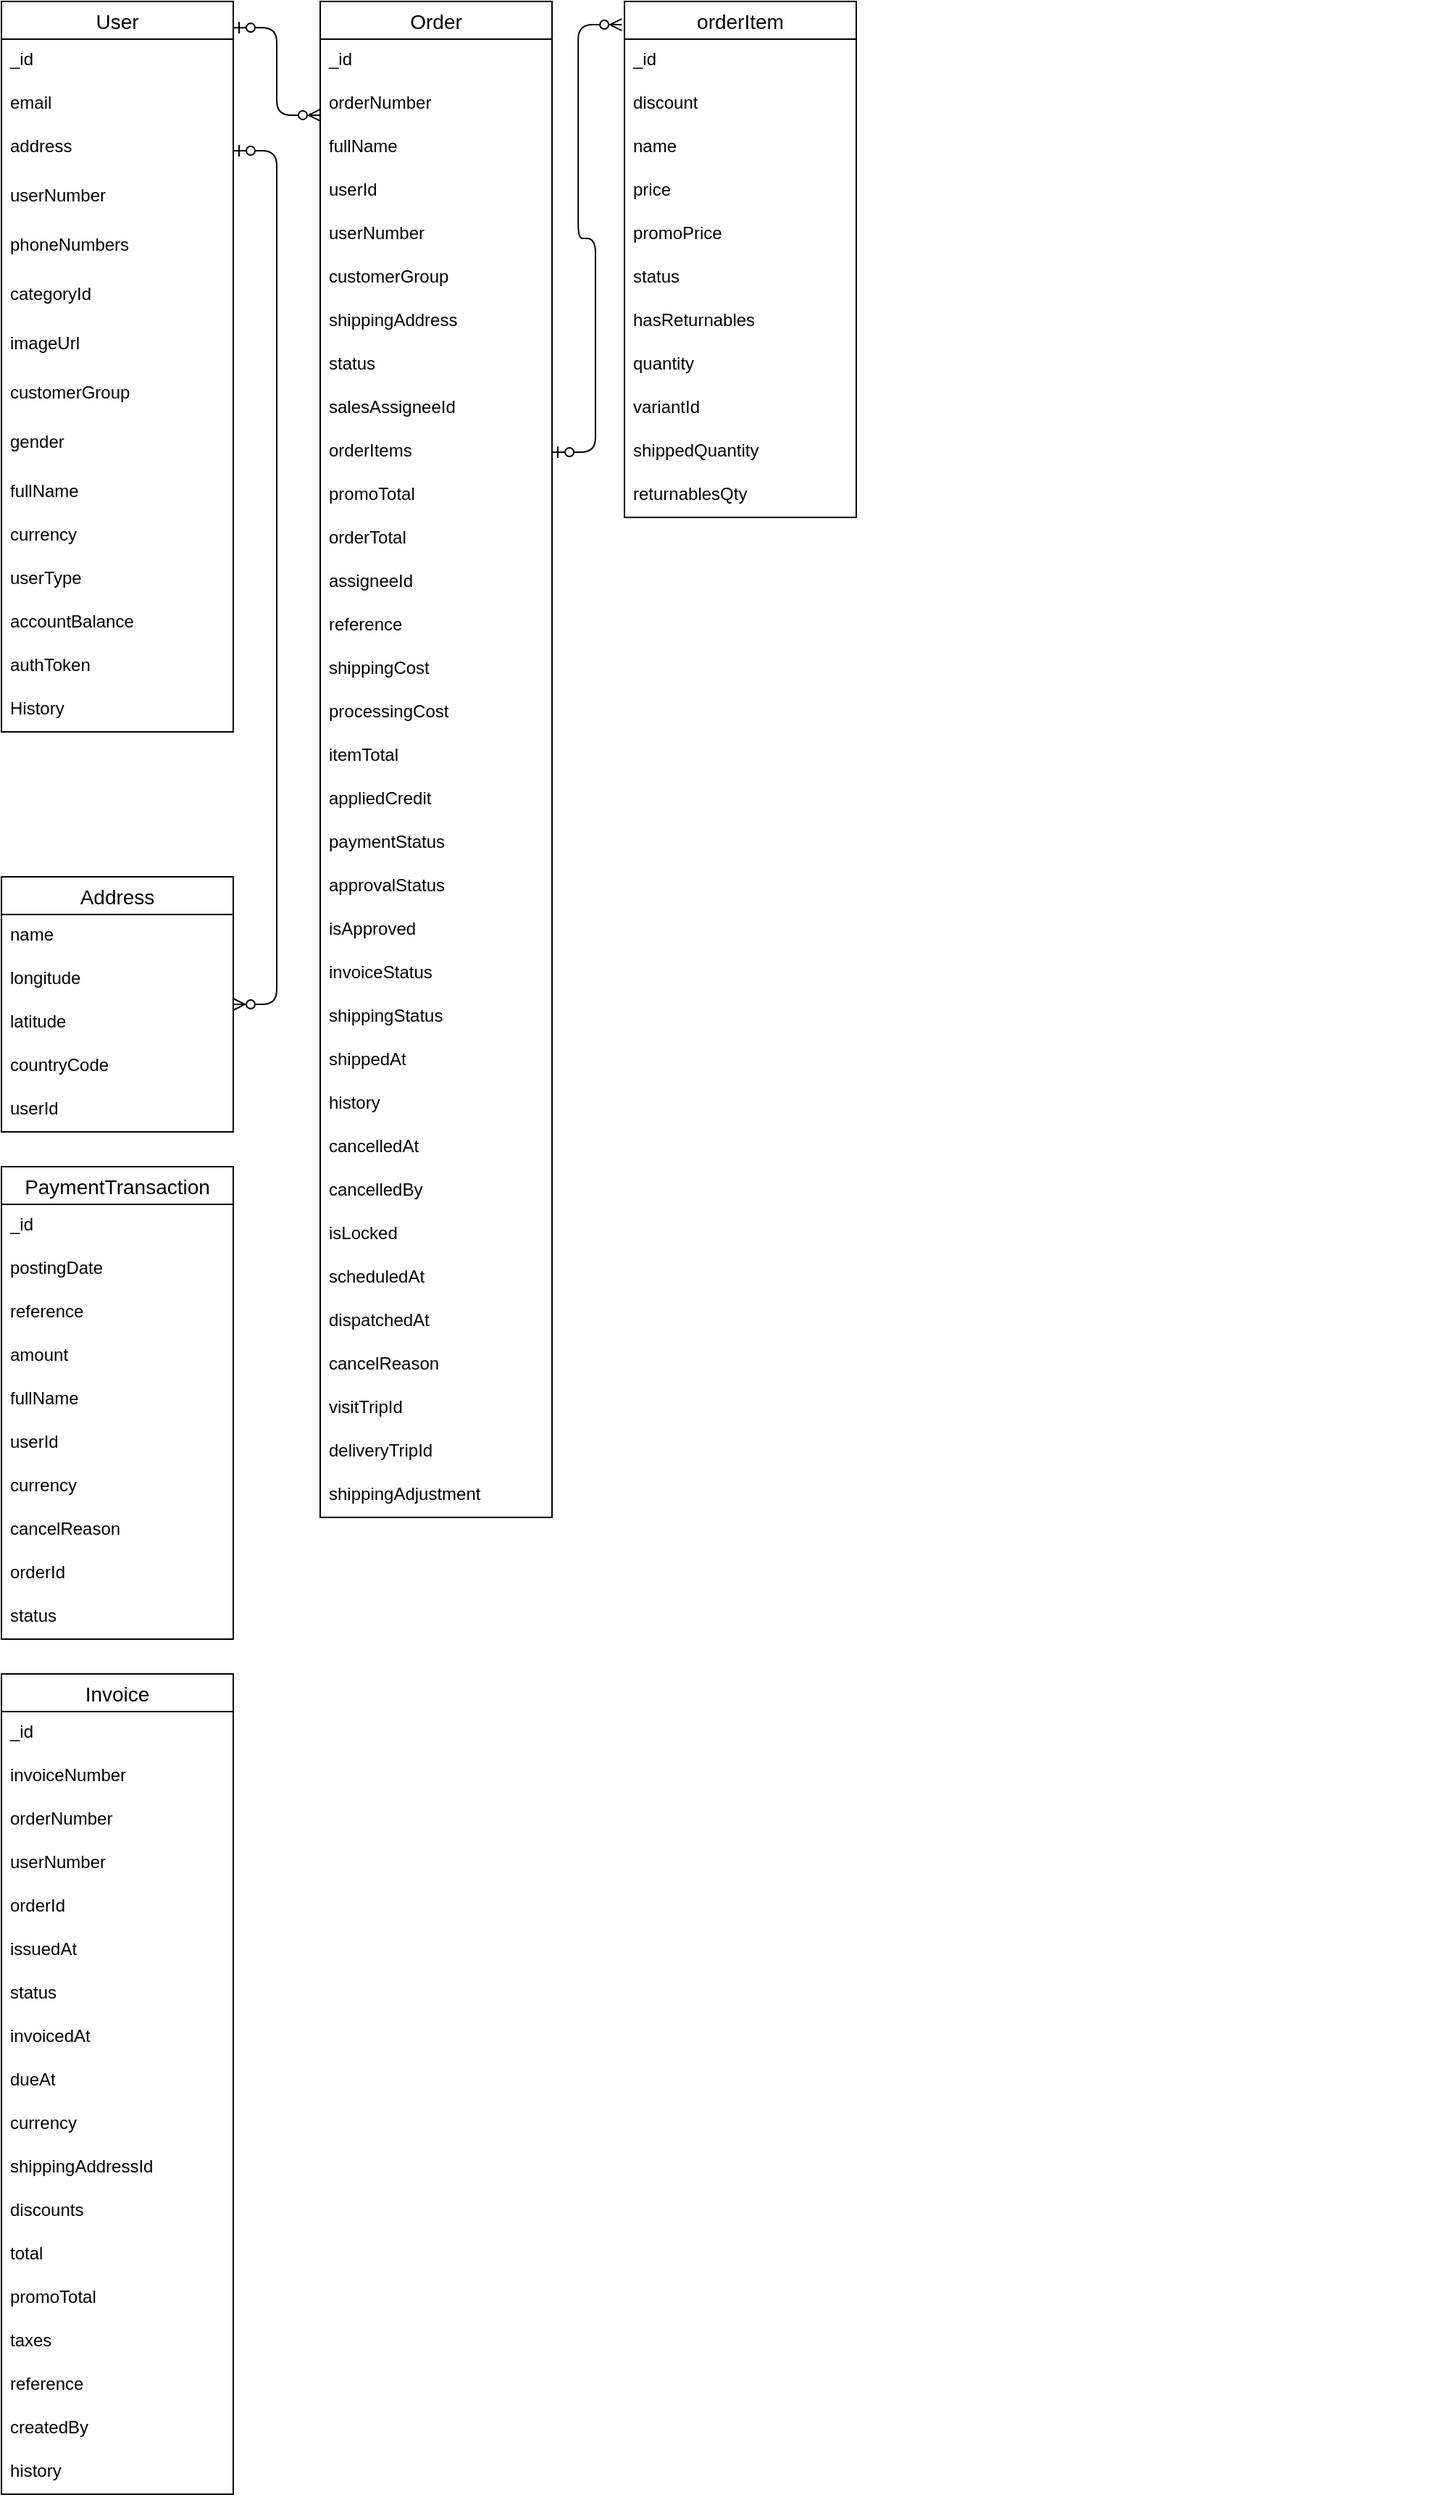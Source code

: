 <mxfile version="13.7.7" type="github">
  <diagram id="R2lEEEUBdFMjLlhIrx00" name="Page-1">
    <mxGraphModel dx="1426" dy="946" grid="1" gridSize="10" guides="1" tooltips="1" connect="1" arrows="1" fold="1" page="1" pageScale="1" pageWidth="850" pageHeight="1100" math="0" shadow="0" extFonts="Permanent Marker^https://fonts.googleapis.com/css?family=Permanent+Marker">
      <root>
        <mxCell id="0" />
        <mxCell id="1" parent="0" />
        <mxCell id="zoeTiOGP78ki9idw1pZU-129" value="&lt;span style=&quot;color: rgba(0 , 0 , 0 , 0) ; font-family: monospace ; font-size: 0px&quot;&gt;tttout&lt;/span&gt;" style="text;html=1;align=center;verticalAlign=middle;resizable=0;points=[];autosize=1;" vertex="1" parent="1">
          <mxGeometry x="400" y="520" width="20" height="20" as="geometry" />
        </mxCell>
        <mxCell id="zoeTiOGP78ki9idw1pZU-151" value="&lt;pre style=&quot;background-color: rgb(255 , 255 , 255) ; font-family: &amp;#34;fira code medium&amp;#34; , monospace ; font-size: 9.8pt&quot;&gt;&lt;pre style=&quot;color: rgb(8 , 8 , 8) ; font-family: &amp;#34;fira code medium&amp;#34; , monospace ; font-size: 9.8pt&quot;&gt;&lt;br&gt;&lt;/pre&gt;&lt;/pre&gt;" style="text;html=1;strokeColor=none;fillColor=none;align=center;verticalAlign=middle;whiteSpace=wrap;rounded=0;" vertex="1" parent="1">
          <mxGeometry x="390" y="560" width="40" height="20" as="geometry" />
        </mxCell>
        <mxCell id="zoeTiOGP78ki9idw1pZU-157" value="&lt;pre style=&quot;background-color: #ffffff ; color: #080808 ; font-family: &amp;#34;fira code medium&amp;#34; , monospace ; font-size: 9.8pt&quot;&gt;&lt;br&gt;&lt;/pre&gt;" style="text;html=1;strokeColor=none;fillColor=none;align=center;verticalAlign=middle;whiteSpace=wrap;rounded=0;" vertex="1" parent="1">
          <mxGeometry x="450" y="570" width="40" height="20" as="geometry" />
        </mxCell>
        <mxCell id="zoeTiOGP78ki9idw1pZU-295" value="" style="edgeStyle=entityRelationEdgeStyle;fontSize=12;html=1;endArrow=ERzeroToMany;startArrow=ERzeroToOne;strokeColor=#000000;exitX=1;exitY=0.5;exitDx=0;exitDy=0;" edge="1" parent="1" source="zoeTiOGP78ki9idw1pZU-280" target="zoeTiOGP78ki9idw1pZU-287">
          <mxGeometry width="100" height="100" relative="1" as="geometry">
            <mxPoint x="170" y="420" as="sourcePoint" />
            <mxPoint x="220" y="680" as="targetPoint" />
          </mxGeometry>
        </mxCell>
        <mxCell id="zoeTiOGP78ki9idw1pZU-276" value="User" style="swimlane;fontStyle=0;childLayout=stackLayout;horizontal=1;startSize=26;horizontalStack=0;resizeParent=1;resizeParentMax=0;resizeLast=0;collapsible=1;marginBottom=0;align=center;fontSize=14;" vertex="1" parent="1">
          <mxGeometry x="30" y="56" width="160" height="504" as="geometry" />
        </mxCell>
        <mxCell id="zoeTiOGP78ki9idw1pZU-277" value="_id" style="text;strokeColor=none;fillColor=none;spacingLeft=4;spacingRight=4;overflow=hidden;rotatable=0;points=[[0,0.5],[1,0.5]];portConstraint=eastwest;fontSize=12;" vertex="1" parent="zoeTiOGP78ki9idw1pZU-276">
          <mxGeometry y="26" width="160" height="30" as="geometry" />
        </mxCell>
        <mxCell id="zoeTiOGP78ki9idw1pZU-278" value="email" style="text;strokeColor=none;fillColor=none;spacingLeft=4;spacingRight=4;overflow=hidden;rotatable=0;points=[[0,0.5],[1,0.5]];portConstraint=eastwest;fontSize=12;" vertex="1" parent="zoeTiOGP78ki9idw1pZU-276">
          <mxGeometry y="56" width="160" height="30" as="geometry" />
        </mxCell>
        <mxCell id="zoeTiOGP78ki9idw1pZU-280" value="address" style="text;strokeColor=none;fillColor=none;spacingLeft=4;spacingRight=4;overflow=hidden;rotatable=0;points=[[0,0.5],[1,0.5]];portConstraint=eastwest;fontSize=12;" vertex="1" parent="zoeTiOGP78ki9idw1pZU-276">
          <mxGeometry y="86" width="160" height="34" as="geometry" />
        </mxCell>
        <mxCell id="zoeTiOGP78ki9idw1pZU-279" value="userNumber" style="text;strokeColor=none;fillColor=none;spacingLeft=4;spacingRight=4;overflow=hidden;rotatable=0;points=[[0,0.5],[1,0.5]];portConstraint=eastwest;fontSize=12;" vertex="1" parent="zoeTiOGP78ki9idw1pZU-276">
          <mxGeometry y="120" width="160" height="34" as="geometry" />
        </mxCell>
        <mxCell id="zoeTiOGP78ki9idw1pZU-281" value="phoneNumbers" style="text;strokeColor=none;fillColor=none;spacingLeft=4;spacingRight=4;overflow=hidden;rotatable=0;points=[[0,0.5],[1,0.5]];portConstraint=eastwest;fontSize=12;" vertex="1" parent="zoeTiOGP78ki9idw1pZU-276">
          <mxGeometry y="154" width="160" height="34" as="geometry" />
        </mxCell>
        <mxCell id="zoeTiOGP78ki9idw1pZU-282" value="categoryId" style="text;strokeColor=none;fillColor=none;spacingLeft=4;spacingRight=4;overflow=hidden;rotatable=0;points=[[0,0.5],[1,0.5]];portConstraint=eastwest;fontSize=12;" vertex="1" parent="zoeTiOGP78ki9idw1pZU-276">
          <mxGeometry y="188" width="160" height="34" as="geometry" />
        </mxCell>
        <mxCell id="zoeTiOGP78ki9idw1pZU-283" value="imageUrl" style="text;strokeColor=none;fillColor=none;spacingLeft=4;spacingRight=4;overflow=hidden;rotatable=0;points=[[0,0.5],[1,0.5]];portConstraint=eastwest;fontSize=12;" vertex="1" parent="zoeTiOGP78ki9idw1pZU-276">
          <mxGeometry y="222" width="160" height="34" as="geometry" />
        </mxCell>
        <mxCell id="zoeTiOGP78ki9idw1pZU-284" value="customerGroup" style="text;strokeColor=none;fillColor=none;spacingLeft=4;spacingRight=4;overflow=hidden;rotatable=0;points=[[0,0.5],[1,0.5]];portConstraint=eastwest;fontSize=12;" vertex="1" parent="zoeTiOGP78ki9idw1pZU-276">
          <mxGeometry y="256" width="160" height="34" as="geometry" />
        </mxCell>
        <mxCell id="zoeTiOGP78ki9idw1pZU-285" value="gender" style="text;strokeColor=none;fillColor=none;spacingLeft=4;spacingRight=4;overflow=hidden;rotatable=0;points=[[0,0.5],[1,0.5]];portConstraint=eastwest;fontSize=12;" vertex="1" parent="zoeTiOGP78ki9idw1pZU-276">
          <mxGeometry y="290" width="160" height="34" as="geometry" />
        </mxCell>
        <mxCell id="zoeTiOGP78ki9idw1pZU-286" value="fullName" style="text;strokeColor=none;fillColor=none;spacingLeft=4;spacingRight=4;overflow=hidden;rotatable=0;points=[[0,0.5],[1,0.5]];portConstraint=eastwest;fontSize=12;" vertex="1" parent="zoeTiOGP78ki9idw1pZU-276">
          <mxGeometry y="324" width="160" height="30" as="geometry" />
        </mxCell>
        <mxCell id="zoeTiOGP78ki9idw1pZU-292" value="currency" style="text;strokeColor=none;fillColor=none;spacingLeft=4;spacingRight=4;overflow=hidden;rotatable=0;points=[[0,0.5],[1,0.5]];portConstraint=eastwest;fontSize=12;" vertex="1" parent="zoeTiOGP78ki9idw1pZU-276">
          <mxGeometry y="354" width="160" height="30" as="geometry" />
        </mxCell>
        <mxCell id="zoeTiOGP78ki9idw1pZU-304" value="userType" style="text;strokeColor=none;fillColor=none;spacingLeft=4;spacingRight=4;overflow=hidden;rotatable=0;points=[[0,0.5],[1,0.5]];portConstraint=eastwest;fontSize=12;" vertex="1" parent="zoeTiOGP78ki9idw1pZU-276">
          <mxGeometry y="384" width="160" height="30" as="geometry" />
        </mxCell>
        <mxCell id="zoeTiOGP78ki9idw1pZU-417" value="accountBalance" style="text;strokeColor=none;fillColor=none;spacingLeft=4;spacingRight=4;overflow=hidden;rotatable=0;points=[[0,0.5],[1,0.5]];portConstraint=eastwest;fontSize=12;" vertex="1" parent="zoeTiOGP78ki9idw1pZU-276">
          <mxGeometry y="414" width="160" height="30" as="geometry" />
        </mxCell>
        <mxCell id="zoeTiOGP78ki9idw1pZU-437" value="authToken" style="text;strokeColor=none;fillColor=none;spacingLeft=4;spacingRight=4;overflow=hidden;rotatable=0;points=[[0,0.5],[1,0.5]];portConstraint=eastwest;fontSize=12;" vertex="1" parent="zoeTiOGP78ki9idw1pZU-276">
          <mxGeometry y="444" width="160" height="30" as="geometry" />
        </mxCell>
        <mxCell id="zoeTiOGP78ki9idw1pZU-436" value="History" style="text;strokeColor=none;fillColor=none;spacingLeft=4;spacingRight=4;overflow=hidden;rotatable=0;points=[[0,0.5],[1,0.5]];portConstraint=eastwest;fontSize=12;" vertex="1" parent="zoeTiOGP78ki9idw1pZU-276">
          <mxGeometry y="474" width="160" height="30" as="geometry" />
        </mxCell>
        <mxCell id="zoeTiOGP78ki9idw1pZU-310" value="" style="edgeStyle=entityRelationEdgeStyle;fontSize=12;html=1;endArrow=ERzeroToMany;startArrow=ERzeroToOne;strokeColor=#000000;exitX=1;exitY=0.036;exitDx=0;exitDy=0;exitPerimeter=0;entryX=0;entryY=0.075;entryDx=0;entryDy=0;entryPerimeter=0;" edge="1" parent="1" source="zoeTiOGP78ki9idw1pZU-276" target="zoeTiOGP78ki9idw1pZU-296">
          <mxGeometry width="100" height="100" relative="1" as="geometry">
            <mxPoint x="200" y="70" as="sourcePoint" />
            <mxPoint x="620" y="446.972" as="targetPoint" />
          </mxGeometry>
        </mxCell>
        <mxCell id="zoeTiOGP78ki9idw1pZU-296" value="Order" style="swimlane;fontStyle=0;childLayout=stackLayout;horizontal=1;startSize=26;horizontalStack=0;resizeParent=1;resizeParentMax=0;resizeLast=0;collapsible=1;marginBottom=0;align=center;fontSize=14;" vertex="1" parent="1">
          <mxGeometry x="250" y="56" width="160" height="1046" as="geometry" />
        </mxCell>
        <mxCell id="zoeTiOGP78ki9idw1pZU-297" value="_id" style="text;strokeColor=none;fillColor=none;spacingLeft=4;spacingRight=4;overflow=hidden;rotatable=0;points=[[0,0.5],[1,0.5]];portConstraint=eastwest;fontSize=12;" vertex="1" parent="zoeTiOGP78ki9idw1pZU-296">
          <mxGeometry y="26" width="160" height="30" as="geometry" />
        </mxCell>
        <mxCell id="zoeTiOGP78ki9idw1pZU-298" value="orderNumber" style="text;strokeColor=none;fillColor=none;spacingLeft=4;spacingRight=4;overflow=hidden;rotatable=0;points=[[0,0.5],[1,0.5]];portConstraint=eastwest;fontSize=12;" vertex="1" parent="zoeTiOGP78ki9idw1pZU-296">
          <mxGeometry y="56" width="160" height="30" as="geometry" />
        </mxCell>
        <mxCell id="zoeTiOGP78ki9idw1pZU-327" value="fullName" style="text;strokeColor=none;fillColor=none;spacingLeft=4;spacingRight=4;overflow=hidden;rotatable=0;points=[[0,0.5],[1,0.5]];portConstraint=eastwest;fontSize=12;" vertex="1" parent="zoeTiOGP78ki9idw1pZU-296">
          <mxGeometry y="86" width="160" height="30" as="geometry" />
        </mxCell>
        <mxCell id="zoeTiOGP78ki9idw1pZU-299" value="userId" style="text;strokeColor=none;fillColor=none;spacingLeft=4;spacingRight=4;overflow=hidden;rotatable=0;points=[[0,0.5],[1,0.5]];portConstraint=eastwest;fontSize=12;" vertex="1" parent="zoeTiOGP78ki9idw1pZU-296">
          <mxGeometry y="116" width="160" height="30" as="geometry" />
        </mxCell>
        <mxCell id="zoeTiOGP78ki9idw1pZU-300" value="userNumber" style="text;strokeColor=none;fillColor=none;spacingLeft=4;spacingRight=4;overflow=hidden;rotatable=0;points=[[0,0.5],[1,0.5]];portConstraint=eastwest;fontSize=12;" vertex="1" parent="zoeTiOGP78ki9idw1pZU-296">
          <mxGeometry y="146" width="160" height="30" as="geometry" />
        </mxCell>
        <mxCell id="zoeTiOGP78ki9idw1pZU-301" value="customerGroup" style="text;strokeColor=none;fillColor=none;spacingLeft=4;spacingRight=4;overflow=hidden;rotatable=0;points=[[0,0.5],[1,0.5]];portConstraint=eastwest;fontSize=12;" vertex="1" parent="zoeTiOGP78ki9idw1pZU-296">
          <mxGeometry y="176" width="160" height="30" as="geometry" />
        </mxCell>
        <mxCell id="zoeTiOGP78ki9idw1pZU-302" value="shippingAddress" style="text;strokeColor=none;fillColor=none;spacingLeft=4;spacingRight=4;overflow=hidden;rotatable=0;points=[[0,0.5],[1,0.5]];portConstraint=eastwest;fontSize=12;" vertex="1" parent="zoeTiOGP78ki9idw1pZU-296">
          <mxGeometry y="206" width="160" height="30" as="geometry" />
        </mxCell>
        <mxCell id="zoeTiOGP78ki9idw1pZU-305" value="status" style="text;strokeColor=none;fillColor=none;spacingLeft=4;spacingRight=4;overflow=hidden;rotatable=0;points=[[0,0.5],[1,0.5]];portConstraint=eastwest;fontSize=12;" vertex="1" parent="zoeTiOGP78ki9idw1pZU-296">
          <mxGeometry y="236" width="160" height="30" as="geometry" />
        </mxCell>
        <mxCell id="zoeTiOGP78ki9idw1pZU-303" value="salesAssigneeId" style="text;strokeColor=none;fillColor=none;spacingLeft=4;spacingRight=4;overflow=hidden;rotatable=0;points=[[0,0.5],[1,0.5]];portConstraint=eastwest;fontSize=12;" vertex="1" parent="zoeTiOGP78ki9idw1pZU-296">
          <mxGeometry y="266" width="160" height="30" as="geometry" />
        </mxCell>
        <mxCell id="zoeTiOGP78ki9idw1pZU-311" value="orderItems" style="text;strokeColor=none;fillColor=none;spacingLeft=4;spacingRight=4;overflow=hidden;rotatable=0;points=[[0,0.5],[1,0.5]];portConstraint=eastwest;fontSize=12;" vertex="1" parent="zoeTiOGP78ki9idw1pZU-296">
          <mxGeometry y="296" width="160" height="30" as="geometry" />
        </mxCell>
        <mxCell id="zoeTiOGP78ki9idw1pZU-317" value="promoTotal" style="text;strokeColor=none;fillColor=none;spacingLeft=4;spacingRight=4;overflow=hidden;rotatable=0;points=[[0,0.5],[1,0.5]];portConstraint=eastwest;fontSize=12;" vertex="1" parent="zoeTiOGP78ki9idw1pZU-296">
          <mxGeometry y="326" width="160" height="30" as="geometry" />
        </mxCell>
        <mxCell id="zoeTiOGP78ki9idw1pZU-318" value="orderTotal" style="text;strokeColor=none;fillColor=none;spacingLeft=4;spacingRight=4;overflow=hidden;rotatable=0;points=[[0,0.5],[1,0.5]];portConstraint=eastwest;fontSize=12;" vertex="1" parent="zoeTiOGP78ki9idw1pZU-296">
          <mxGeometry y="356" width="160" height="30" as="geometry" />
        </mxCell>
        <mxCell id="zoeTiOGP78ki9idw1pZU-329" value="assigneeId" style="text;strokeColor=none;fillColor=none;spacingLeft=4;spacingRight=4;overflow=hidden;rotatable=0;points=[[0,0.5],[1,0.5]];portConstraint=eastwest;fontSize=12;" vertex="1" parent="zoeTiOGP78ki9idw1pZU-296">
          <mxGeometry y="386" width="160" height="30" as="geometry" />
        </mxCell>
        <mxCell id="zoeTiOGP78ki9idw1pZU-330" value="reference&#xa;" style="text;strokeColor=none;fillColor=none;spacingLeft=4;spacingRight=4;overflow=hidden;rotatable=0;points=[[0,0.5],[1,0.5]];portConstraint=eastwest;fontSize=12;" vertex="1" parent="zoeTiOGP78ki9idw1pZU-296">
          <mxGeometry y="416" width="160" height="30" as="geometry" />
        </mxCell>
        <mxCell id="zoeTiOGP78ki9idw1pZU-331" value="shippingCost" style="text;strokeColor=none;fillColor=none;spacingLeft=4;spacingRight=4;overflow=hidden;rotatable=0;points=[[0,0.5],[1,0.5]];portConstraint=eastwest;fontSize=12;" vertex="1" parent="zoeTiOGP78ki9idw1pZU-296">
          <mxGeometry y="446" width="160" height="30" as="geometry" />
        </mxCell>
        <mxCell id="zoeTiOGP78ki9idw1pZU-332" value="processingCost" style="text;strokeColor=none;fillColor=none;spacingLeft=4;spacingRight=4;overflow=hidden;rotatable=0;points=[[0,0.5],[1,0.5]];portConstraint=eastwest;fontSize=12;" vertex="1" parent="zoeTiOGP78ki9idw1pZU-296">
          <mxGeometry y="476" width="160" height="30" as="geometry" />
        </mxCell>
        <mxCell id="zoeTiOGP78ki9idw1pZU-334" value="itemTotal" style="text;strokeColor=none;fillColor=none;spacingLeft=4;spacingRight=4;overflow=hidden;rotatable=0;points=[[0,0.5],[1,0.5]];portConstraint=eastwest;fontSize=12;" vertex="1" parent="zoeTiOGP78ki9idw1pZU-296">
          <mxGeometry y="506" width="160" height="30" as="geometry" />
        </mxCell>
        <mxCell id="zoeTiOGP78ki9idw1pZU-335" value="appliedCredit" style="text;strokeColor=none;fillColor=none;spacingLeft=4;spacingRight=4;overflow=hidden;rotatable=0;points=[[0,0.5],[1,0.5]];portConstraint=eastwest;fontSize=12;" vertex="1" parent="zoeTiOGP78ki9idw1pZU-296">
          <mxGeometry y="536" width="160" height="30" as="geometry" />
        </mxCell>
        <mxCell id="zoeTiOGP78ki9idw1pZU-336" value="paymentStatus" style="text;strokeColor=none;fillColor=none;spacingLeft=4;spacingRight=4;overflow=hidden;rotatable=0;points=[[0,0.5],[1,0.5]];portConstraint=eastwest;fontSize=12;" vertex="1" parent="zoeTiOGP78ki9idw1pZU-296">
          <mxGeometry y="566" width="160" height="30" as="geometry" />
        </mxCell>
        <mxCell id="zoeTiOGP78ki9idw1pZU-337" value="approvalStatus" style="text;strokeColor=none;fillColor=none;spacingLeft=4;spacingRight=4;overflow=hidden;rotatable=0;points=[[0,0.5],[1,0.5]];portConstraint=eastwest;fontSize=12;" vertex="1" parent="zoeTiOGP78ki9idw1pZU-296">
          <mxGeometry y="596" width="160" height="30" as="geometry" />
        </mxCell>
        <mxCell id="zoeTiOGP78ki9idw1pZU-338" value="isApproved" style="text;strokeColor=none;fillColor=none;spacingLeft=4;spacingRight=4;overflow=hidden;rotatable=0;points=[[0,0.5],[1,0.5]];portConstraint=eastwest;fontSize=12;" vertex="1" parent="zoeTiOGP78ki9idw1pZU-296">
          <mxGeometry y="626" width="160" height="30" as="geometry" />
        </mxCell>
        <mxCell id="zoeTiOGP78ki9idw1pZU-339" value="invoiceStatus" style="text;strokeColor=none;fillColor=none;spacingLeft=4;spacingRight=4;overflow=hidden;rotatable=0;points=[[0,0.5],[1,0.5]];portConstraint=eastwest;fontSize=12;" vertex="1" parent="zoeTiOGP78ki9idw1pZU-296">
          <mxGeometry y="656" width="160" height="30" as="geometry" />
        </mxCell>
        <mxCell id="zoeTiOGP78ki9idw1pZU-340" value="shippingStatus" style="text;strokeColor=none;fillColor=none;spacingLeft=4;spacingRight=4;overflow=hidden;rotatable=0;points=[[0,0.5],[1,0.5]];portConstraint=eastwest;fontSize=12;" vertex="1" parent="zoeTiOGP78ki9idw1pZU-296">
          <mxGeometry y="686" width="160" height="30" as="geometry" />
        </mxCell>
        <mxCell id="zoeTiOGP78ki9idw1pZU-341" value="shippedAt" style="text;strokeColor=none;fillColor=none;spacingLeft=4;spacingRight=4;overflow=hidden;rotatable=0;points=[[0,0.5],[1,0.5]];portConstraint=eastwest;fontSize=12;" vertex="1" parent="zoeTiOGP78ki9idw1pZU-296">
          <mxGeometry y="716" width="160" height="30" as="geometry" />
        </mxCell>
        <mxCell id="zoeTiOGP78ki9idw1pZU-342" value="history" style="text;strokeColor=none;fillColor=none;spacingLeft=4;spacingRight=4;overflow=hidden;rotatable=0;points=[[0,0.5],[1,0.5]];portConstraint=eastwest;fontSize=12;" vertex="1" parent="zoeTiOGP78ki9idw1pZU-296">
          <mxGeometry y="746" width="160" height="30" as="geometry" />
        </mxCell>
        <mxCell id="zoeTiOGP78ki9idw1pZU-343" value="cancelledAt" style="text;strokeColor=none;fillColor=none;spacingLeft=4;spacingRight=4;overflow=hidden;rotatable=0;points=[[0,0.5],[1,0.5]];portConstraint=eastwest;fontSize=12;" vertex="1" parent="zoeTiOGP78ki9idw1pZU-296">
          <mxGeometry y="776" width="160" height="30" as="geometry" />
        </mxCell>
        <mxCell id="zoeTiOGP78ki9idw1pZU-344" value="cancelledBy" style="text;strokeColor=none;fillColor=none;spacingLeft=4;spacingRight=4;overflow=hidden;rotatable=0;points=[[0,0.5],[1,0.5]];portConstraint=eastwest;fontSize=12;" vertex="1" parent="zoeTiOGP78ki9idw1pZU-296">
          <mxGeometry y="806" width="160" height="30" as="geometry" />
        </mxCell>
        <mxCell id="zoeTiOGP78ki9idw1pZU-345" value="isLocked" style="text;strokeColor=none;fillColor=none;spacingLeft=4;spacingRight=4;overflow=hidden;rotatable=0;points=[[0,0.5],[1,0.5]];portConstraint=eastwest;fontSize=12;" vertex="1" parent="zoeTiOGP78ki9idw1pZU-296">
          <mxGeometry y="836" width="160" height="30" as="geometry" />
        </mxCell>
        <mxCell id="zoeTiOGP78ki9idw1pZU-346" value="scheduledAt" style="text;strokeColor=none;fillColor=none;spacingLeft=4;spacingRight=4;overflow=hidden;rotatable=0;points=[[0,0.5],[1,0.5]];portConstraint=eastwest;fontSize=12;" vertex="1" parent="zoeTiOGP78ki9idw1pZU-296">
          <mxGeometry y="866" width="160" height="30" as="geometry" />
        </mxCell>
        <mxCell id="zoeTiOGP78ki9idw1pZU-347" value="dispatchedAt" style="text;strokeColor=none;fillColor=none;spacingLeft=4;spacingRight=4;overflow=hidden;rotatable=0;points=[[0,0.5],[1,0.5]];portConstraint=eastwest;fontSize=12;" vertex="1" parent="zoeTiOGP78ki9idw1pZU-296">
          <mxGeometry y="896" width="160" height="30" as="geometry" />
        </mxCell>
        <mxCell id="zoeTiOGP78ki9idw1pZU-348" value="cancelReason" style="text;strokeColor=none;fillColor=none;spacingLeft=4;spacingRight=4;overflow=hidden;rotatable=0;points=[[0,0.5],[1,0.5]];portConstraint=eastwest;fontSize=12;" vertex="1" parent="zoeTiOGP78ki9idw1pZU-296">
          <mxGeometry y="926" width="160" height="30" as="geometry" />
        </mxCell>
        <mxCell id="zoeTiOGP78ki9idw1pZU-349" value="visitTripId" style="text;strokeColor=none;fillColor=none;spacingLeft=4;spacingRight=4;overflow=hidden;rotatable=0;points=[[0,0.5],[1,0.5]];portConstraint=eastwest;fontSize=12;" vertex="1" parent="zoeTiOGP78ki9idw1pZU-296">
          <mxGeometry y="956" width="160" height="30" as="geometry" />
        </mxCell>
        <mxCell id="zoeTiOGP78ki9idw1pZU-350" value="deliveryTripId" style="text;strokeColor=none;fillColor=none;spacingLeft=4;spacingRight=4;overflow=hidden;rotatable=0;points=[[0,0.5],[1,0.5]];portConstraint=eastwest;fontSize=12;" vertex="1" parent="zoeTiOGP78ki9idw1pZU-296">
          <mxGeometry y="986" width="160" height="30" as="geometry" />
        </mxCell>
        <mxCell id="zoeTiOGP78ki9idw1pZU-351" value="shippingAdjustment" style="text;strokeColor=none;fillColor=none;spacingLeft=4;spacingRight=4;overflow=hidden;rotatable=0;points=[[0,0.5],[1,0.5]];portConstraint=eastwest;fontSize=12;" vertex="1" parent="zoeTiOGP78ki9idw1pZU-296">
          <mxGeometry y="1016" width="160" height="30" as="geometry" />
        </mxCell>
        <mxCell id="zoeTiOGP78ki9idw1pZU-142" value="" style="shape=partialRectangle;overflow=hidden;connectable=0;fillColor=none;top=0;left=0;bottom=0;right=0;align=center;spacingLeft=6;fontStyle=5;" vertex="1" parent="1">
          <mxGeometry x="800" y="210" width="220" height="20" as="geometry" />
        </mxCell>
        <mxCell id="zoeTiOGP78ki9idw1pZU-352" value="" style="edgeStyle=entityRelationEdgeStyle;fontSize=12;html=1;endArrow=ERzeroToMany;startArrow=ERzeroToOne;strokeColor=#000000;entryX=-0.012;entryY=0.045;entryDx=0;entryDy=0;entryPerimeter=0;exitX=1;exitY=0.5;exitDx=0;exitDy=0;" edge="1" parent="1" source="zoeTiOGP78ki9idw1pZU-311" target="zoeTiOGP78ki9idw1pZU-312">
          <mxGeometry width="100" height="100" relative="1" as="geometry">
            <mxPoint x="425" y="100" as="sourcePoint" />
            <mxPoint x="455" y="165.8" as="targetPoint" />
          </mxGeometry>
        </mxCell>
        <mxCell id="zoeTiOGP78ki9idw1pZU-312" value="orderItem" style="swimlane;fontStyle=0;childLayout=stackLayout;horizontal=1;startSize=26;horizontalStack=0;resizeParent=1;resizeParentMax=0;resizeLast=0;collapsible=1;marginBottom=0;align=center;fontSize=14;" vertex="1" parent="1">
          <mxGeometry x="460" y="56" width="160" height="356" as="geometry" />
        </mxCell>
        <mxCell id="zoeTiOGP78ki9idw1pZU-313" value="_id" style="text;strokeColor=none;fillColor=none;spacingLeft=4;spacingRight=4;overflow=hidden;rotatable=0;points=[[0,0.5],[1,0.5]];portConstraint=eastwest;fontSize=12;" vertex="1" parent="zoeTiOGP78ki9idw1pZU-312">
          <mxGeometry y="26" width="160" height="30" as="geometry" />
        </mxCell>
        <mxCell id="zoeTiOGP78ki9idw1pZU-314" value="discount" style="text;strokeColor=none;fillColor=none;spacingLeft=4;spacingRight=4;overflow=hidden;rotatable=0;points=[[0,0.5],[1,0.5]];portConstraint=eastwest;fontSize=12;" vertex="1" parent="zoeTiOGP78ki9idw1pZU-312">
          <mxGeometry y="56" width="160" height="30" as="geometry" />
        </mxCell>
        <mxCell id="zoeTiOGP78ki9idw1pZU-315" value="name" style="text;strokeColor=none;fillColor=none;spacingLeft=4;spacingRight=4;overflow=hidden;rotatable=0;points=[[0,0.5],[1,0.5]];portConstraint=eastwest;fontSize=12;" vertex="1" parent="zoeTiOGP78ki9idw1pZU-312">
          <mxGeometry y="86" width="160" height="30" as="geometry" />
        </mxCell>
        <mxCell id="zoeTiOGP78ki9idw1pZU-316" value="price" style="text;strokeColor=none;fillColor=none;spacingLeft=4;spacingRight=4;overflow=hidden;rotatable=0;points=[[0,0.5],[1,0.5]];portConstraint=eastwest;fontSize=12;" vertex="1" parent="zoeTiOGP78ki9idw1pZU-312">
          <mxGeometry y="116" width="160" height="30" as="geometry" />
        </mxCell>
        <mxCell id="zoeTiOGP78ki9idw1pZU-319" value="promoPrice" style="text;strokeColor=none;fillColor=none;spacingLeft=4;spacingRight=4;overflow=hidden;rotatable=0;points=[[0,0.5],[1,0.5]];portConstraint=eastwest;fontSize=12;" vertex="1" parent="zoeTiOGP78ki9idw1pZU-312">
          <mxGeometry y="146" width="160" height="30" as="geometry" />
        </mxCell>
        <mxCell id="zoeTiOGP78ki9idw1pZU-320" value="status" style="text;strokeColor=none;fillColor=none;spacingLeft=4;spacingRight=4;overflow=hidden;rotatable=0;points=[[0,0.5],[1,0.5]];portConstraint=eastwest;fontSize=12;" vertex="1" parent="zoeTiOGP78ki9idw1pZU-312">
          <mxGeometry y="176" width="160" height="30" as="geometry" />
        </mxCell>
        <mxCell id="zoeTiOGP78ki9idw1pZU-321" value="hasReturnables" style="text;strokeColor=none;fillColor=none;spacingLeft=4;spacingRight=4;overflow=hidden;rotatable=0;points=[[0,0.5],[1,0.5]];portConstraint=eastwest;fontSize=12;" vertex="1" parent="zoeTiOGP78ki9idw1pZU-312">
          <mxGeometry y="206" width="160" height="30" as="geometry" />
        </mxCell>
        <mxCell id="zoeTiOGP78ki9idw1pZU-322" value="quantity" style="text;strokeColor=none;fillColor=none;spacingLeft=4;spacingRight=4;overflow=hidden;rotatable=0;points=[[0,0.5],[1,0.5]];portConstraint=eastwest;fontSize=12;" vertex="1" parent="zoeTiOGP78ki9idw1pZU-312">
          <mxGeometry y="236" width="160" height="30" as="geometry" />
        </mxCell>
        <mxCell id="zoeTiOGP78ki9idw1pZU-323" value="variantId" style="text;strokeColor=none;fillColor=none;spacingLeft=4;spacingRight=4;overflow=hidden;rotatable=0;points=[[0,0.5],[1,0.5]];portConstraint=eastwest;fontSize=12;" vertex="1" parent="zoeTiOGP78ki9idw1pZU-312">
          <mxGeometry y="266" width="160" height="30" as="geometry" />
        </mxCell>
        <mxCell id="zoeTiOGP78ki9idw1pZU-324" value="shippedQuantity" style="text;strokeColor=none;fillColor=none;spacingLeft=4;spacingRight=4;overflow=hidden;rotatable=0;points=[[0,0.5],[1,0.5]];portConstraint=eastwest;fontSize=12;" vertex="1" parent="zoeTiOGP78ki9idw1pZU-312">
          <mxGeometry y="296" width="160" height="30" as="geometry" />
        </mxCell>
        <mxCell id="zoeTiOGP78ki9idw1pZU-325" value="returnablesQty" style="text;strokeColor=none;fillColor=none;spacingLeft=4;spacingRight=4;overflow=hidden;rotatable=0;points=[[0,0.5],[1,0.5]];portConstraint=eastwest;fontSize=12;" vertex="1" parent="zoeTiOGP78ki9idw1pZU-312">
          <mxGeometry y="326" width="160" height="30" as="geometry" />
        </mxCell>
        <mxCell id="zoeTiOGP78ki9idw1pZU-364" value="Invoice" style="swimlane;fontStyle=0;childLayout=stackLayout;horizontal=1;startSize=26;horizontalStack=0;resizeParent=1;resizeParentMax=0;resizeLast=0;collapsible=1;marginBottom=0;align=center;fontSize=14;" vertex="1" parent="1">
          <mxGeometry x="30" y="1210" width="160" height="566" as="geometry" />
        </mxCell>
        <mxCell id="zoeTiOGP78ki9idw1pZU-365" value="_id" style="text;strokeColor=none;fillColor=none;spacingLeft=4;spacingRight=4;overflow=hidden;rotatable=0;points=[[0,0.5],[1,0.5]];portConstraint=eastwest;fontSize=12;" vertex="1" parent="zoeTiOGP78ki9idw1pZU-364">
          <mxGeometry y="26" width="160" height="30" as="geometry" />
        </mxCell>
        <mxCell id="zoeTiOGP78ki9idw1pZU-366" value="invoiceNumber" style="text;strokeColor=none;fillColor=none;spacingLeft=4;spacingRight=4;overflow=hidden;rotatable=0;points=[[0,0.5],[1,0.5]];portConstraint=eastwest;fontSize=12;" vertex="1" parent="zoeTiOGP78ki9idw1pZU-364">
          <mxGeometry y="56" width="160" height="30" as="geometry" />
        </mxCell>
        <mxCell id="zoeTiOGP78ki9idw1pZU-367" value="orderNumber" style="text;strokeColor=none;fillColor=none;spacingLeft=4;spacingRight=4;overflow=hidden;rotatable=0;points=[[0,0.5],[1,0.5]];portConstraint=eastwest;fontSize=12;" vertex="1" parent="zoeTiOGP78ki9idw1pZU-364">
          <mxGeometry y="86" width="160" height="30" as="geometry" />
        </mxCell>
        <mxCell id="zoeTiOGP78ki9idw1pZU-368" value="userNumber" style="text;strokeColor=none;fillColor=none;spacingLeft=4;spacingRight=4;overflow=hidden;rotatable=0;points=[[0,0.5],[1,0.5]];portConstraint=eastwest;fontSize=12;" vertex="1" parent="zoeTiOGP78ki9idw1pZU-364">
          <mxGeometry y="116" width="160" height="30" as="geometry" />
        </mxCell>
        <mxCell id="zoeTiOGP78ki9idw1pZU-369" value="orderId" style="text;strokeColor=none;fillColor=none;spacingLeft=4;spacingRight=4;overflow=hidden;rotatable=0;points=[[0,0.5],[1,0.5]];portConstraint=eastwest;fontSize=12;" vertex="1" parent="zoeTiOGP78ki9idw1pZU-364">
          <mxGeometry y="146" width="160" height="30" as="geometry" />
        </mxCell>
        <mxCell id="zoeTiOGP78ki9idw1pZU-370" value="issuedAt" style="text;strokeColor=none;fillColor=none;spacingLeft=4;spacingRight=4;overflow=hidden;rotatable=0;points=[[0,0.5],[1,0.5]];portConstraint=eastwest;fontSize=12;" vertex="1" parent="zoeTiOGP78ki9idw1pZU-364">
          <mxGeometry y="176" width="160" height="30" as="geometry" />
        </mxCell>
        <mxCell id="zoeTiOGP78ki9idw1pZU-371" value="status" style="text;strokeColor=none;fillColor=none;spacingLeft=4;spacingRight=4;overflow=hidden;rotatable=0;points=[[0,0.5],[1,0.5]];portConstraint=eastwest;fontSize=12;" vertex="1" parent="zoeTiOGP78ki9idw1pZU-364">
          <mxGeometry y="206" width="160" height="30" as="geometry" />
        </mxCell>
        <mxCell id="zoeTiOGP78ki9idw1pZU-372" value="invoicedAt" style="text;strokeColor=none;fillColor=none;spacingLeft=4;spacingRight=4;overflow=hidden;rotatable=0;points=[[0,0.5],[1,0.5]];portConstraint=eastwest;fontSize=12;" vertex="1" parent="zoeTiOGP78ki9idw1pZU-364">
          <mxGeometry y="236" width="160" height="30" as="geometry" />
        </mxCell>
        <mxCell id="zoeTiOGP78ki9idw1pZU-373" value="dueAt" style="text;strokeColor=none;fillColor=none;spacingLeft=4;spacingRight=4;overflow=hidden;rotatable=0;points=[[0,0.5],[1,0.5]];portConstraint=eastwest;fontSize=12;" vertex="1" parent="zoeTiOGP78ki9idw1pZU-364">
          <mxGeometry y="266" width="160" height="30" as="geometry" />
        </mxCell>
        <mxCell id="zoeTiOGP78ki9idw1pZU-374" value="currency" style="text;strokeColor=none;fillColor=none;spacingLeft=4;spacingRight=4;overflow=hidden;rotatable=0;points=[[0,0.5],[1,0.5]];portConstraint=eastwest;fontSize=12;" vertex="1" parent="zoeTiOGP78ki9idw1pZU-364">
          <mxGeometry y="296" width="160" height="30" as="geometry" />
        </mxCell>
        <mxCell id="zoeTiOGP78ki9idw1pZU-375" value="shippingAddressId" style="text;strokeColor=none;fillColor=none;spacingLeft=4;spacingRight=4;overflow=hidden;rotatable=0;points=[[0,0.5],[1,0.5]];portConstraint=eastwest;fontSize=12;" vertex="1" parent="zoeTiOGP78ki9idw1pZU-364">
          <mxGeometry y="326" width="160" height="30" as="geometry" />
        </mxCell>
        <mxCell id="zoeTiOGP78ki9idw1pZU-376" value="discounts" style="text;strokeColor=none;fillColor=none;spacingLeft=4;spacingRight=4;overflow=hidden;rotatable=0;points=[[0,0.5],[1,0.5]];portConstraint=eastwest;fontSize=12;" vertex="1" parent="zoeTiOGP78ki9idw1pZU-364">
          <mxGeometry y="356" width="160" height="30" as="geometry" />
        </mxCell>
        <mxCell id="zoeTiOGP78ki9idw1pZU-377" value="total" style="text;strokeColor=none;fillColor=none;spacingLeft=4;spacingRight=4;overflow=hidden;rotatable=0;points=[[0,0.5],[1,0.5]];portConstraint=eastwest;fontSize=12;" vertex="1" parent="zoeTiOGP78ki9idw1pZU-364">
          <mxGeometry y="386" width="160" height="30" as="geometry" />
        </mxCell>
        <mxCell id="zoeTiOGP78ki9idw1pZU-378" value="promoTotal" style="text;strokeColor=none;fillColor=none;spacingLeft=4;spacingRight=4;overflow=hidden;rotatable=0;points=[[0,0.5],[1,0.5]];portConstraint=eastwest;fontSize=12;" vertex="1" parent="zoeTiOGP78ki9idw1pZU-364">
          <mxGeometry y="416" width="160" height="30" as="geometry" />
        </mxCell>
        <mxCell id="zoeTiOGP78ki9idw1pZU-379" value="taxes" style="text;strokeColor=none;fillColor=none;spacingLeft=4;spacingRight=4;overflow=hidden;rotatable=0;points=[[0,0.5],[1,0.5]];portConstraint=eastwest;fontSize=12;" vertex="1" parent="zoeTiOGP78ki9idw1pZU-364">
          <mxGeometry y="446" width="160" height="30" as="geometry" />
        </mxCell>
        <mxCell id="zoeTiOGP78ki9idw1pZU-380" value="reference" style="text;strokeColor=none;fillColor=none;spacingLeft=4;spacingRight=4;overflow=hidden;rotatable=0;points=[[0,0.5],[1,0.5]];portConstraint=eastwest;fontSize=12;" vertex="1" parent="zoeTiOGP78ki9idw1pZU-364">
          <mxGeometry y="476" width="160" height="30" as="geometry" />
        </mxCell>
        <mxCell id="zoeTiOGP78ki9idw1pZU-381" value="createdBy" style="text;strokeColor=none;fillColor=none;spacingLeft=4;spacingRight=4;overflow=hidden;rotatable=0;points=[[0,0.5],[1,0.5]];portConstraint=eastwest;fontSize=12;" vertex="1" parent="zoeTiOGP78ki9idw1pZU-364">
          <mxGeometry y="506" width="160" height="30" as="geometry" />
        </mxCell>
        <mxCell id="zoeTiOGP78ki9idw1pZU-382" value="history" style="text;strokeColor=none;fillColor=none;spacingLeft=4;spacingRight=4;overflow=hidden;rotatable=0;points=[[0,0.5],[1,0.5]];portConstraint=eastwest;fontSize=12;" vertex="1" parent="zoeTiOGP78ki9idw1pZU-364">
          <mxGeometry y="536" width="160" height="30" as="geometry" />
        </mxCell>
        <mxCell id="zoeTiOGP78ki9idw1pZU-353" value="PaymentTransaction" style="swimlane;fontStyle=0;childLayout=stackLayout;horizontal=1;startSize=26;horizontalStack=0;resizeParent=1;resizeParentMax=0;resizeLast=0;collapsible=1;marginBottom=0;align=center;fontSize=14;" vertex="1" parent="1">
          <mxGeometry x="30" y="860" width="160" height="326" as="geometry" />
        </mxCell>
        <mxCell id="zoeTiOGP78ki9idw1pZU-354" value="_id" style="text;strokeColor=none;fillColor=none;spacingLeft=4;spacingRight=4;overflow=hidden;rotatable=0;points=[[0,0.5],[1,0.5]];portConstraint=eastwest;fontSize=12;" vertex="1" parent="zoeTiOGP78ki9idw1pZU-353">
          <mxGeometry y="26" width="160" height="30" as="geometry" />
        </mxCell>
        <mxCell id="zoeTiOGP78ki9idw1pZU-355" value="postingDate" style="text;strokeColor=none;fillColor=none;spacingLeft=4;spacingRight=4;overflow=hidden;rotatable=0;points=[[0,0.5],[1,0.5]];portConstraint=eastwest;fontSize=12;" vertex="1" parent="zoeTiOGP78ki9idw1pZU-353">
          <mxGeometry y="56" width="160" height="30" as="geometry" />
        </mxCell>
        <mxCell id="zoeTiOGP78ki9idw1pZU-356" value="reference" style="text;strokeColor=none;fillColor=none;spacingLeft=4;spacingRight=4;overflow=hidden;rotatable=0;points=[[0,0.5],[1,0.5]];portConstraint=eastwest;fontSize=12;" vertex="1" parent="zoeTiOGP78ki9idw1pZU-353">
          <mxGeometry y="86" width="160" height="30" as="geometry" />
        </mxCell>
        <mxCell id="zoeTiOGP78ki9idw1pZU-360" value="amount" style="text;strokeColor=none;fillColor=none;spacingLeft=4;spacingRight=4;overflow=hidden;rotatable=0;points=[[0,0.5],[1,0.5]];portConstraint=eastwest;fontSize=12;" vertex="1" parent="zoeTiOGP78ki9idw1pZU-353">
          <mxGeometry y="116" width="160" height="30" as="geometry" />
        </mxCell>
        <mxCell id="zoeTiOGP78ki9idw1pZU-357" value="fullName" style="text;strokeColor=none;fillColor=none;spacingLeft=4;spacingRight=4;overflow=hidden;rotatable=0;points=[[0,0.5],[1,0.5]];portConstraint=eastwest;fontSize=12;" vertex="1" parent="zoeTiOGP78ki9idw1pZU-353">
          <mxGeometry y="146" width="160" height="30" as="geometry" />
        </mxCell>
        <mxCell id="zoeTiOGP78ki9idw1pZU-358" value="userId" style="text;strokeColor=none;fillColor=none;spacingLeft=4;spacingRight=4;overflow=hidden;rotatable=0;points=[[0,0.5],[1,0.5]];portConstraint=eastwest;fontSize=12;" vertex="1" parent="zoeTiOGP78ki9idw1pZU-353">
          <mxGeometry y="176" width="160" height="30" as="geometry" />
        </mxCell>
        <mxCell id="zoeTiOGP78ki9idw1pZU-359" value="currency" style="text;strokeColor=none;fillColor=none;spacingLeft=4;spacingRight=4;overflow=hidden;rotatable=0;points=[[0,0.5],[1,0.5]];portConstraint=eastwest;fontSize=12;" vertex="1" parent="zoeTiOGP78ki9idw1pZU-353">
          <mxGeometry y="206" width="160" height="30" as="geometry" />
        </mxCell>
        <mxCell id="zoeTiOGP78ki9idw1pZU-361" value="cancelReason" style="text;strokeColor=none;fillColor=none;spacingLeft=4;spacingRight=4;overflow=hidden;rotatable=0;points=[[0,0.5],[1,0.5]];portConstraint=eastwest;fontSize=12;" vertex="1" parent="zoeTiOGP78ki9idw1pZU-353">
          <mxGeometry y="236" width="160" height="30" as="geometry" />
        </mxCell>
        <mxCell id="zoeTiOGP78ki9idw1pZU-362" value="orderId" style="text;strokeColor=none;fillColor=none;spacingLeft=4;spacingRight=4;overflow=hidden;rotatable=0;points=[[0,0.5],[1,0.5]];portConstraint=eastwest;fontSize=12;" vertex="1" parent="zoeTiOGP78ki9idw1pZU-353">
          <mxGeometry y="266" width="160" height="30" as="geometry" />
        </mxCell>
        <mxCell id="zoeTiOGP78ki9idw1pZU-363" value="status" style="text;strokeColor=none;fillColor=none;spacingLeft=4;spacingRight=4;overflow=hidden;rotatable=0;points=[[0,0.5],[1,0.5]];portConstraint=eastwest;fontSize=12;" vertex="1" parent="zoeTiOGP78ki9idw1pZU-353">
          <mxGeometry y="296" width="160" height="30" as="geometry" />
        </mxCell>
        <mxCell id="zoeTiOGP78ki9idw1pZU-287" value="Address" style="swimlane;fontStyle=0;childLayout=stackLayout;horizontal=1;startSize=26;horizontalStack=0;resizeParent=1;resizeParentMax=0;resizeLast=0;collapsible=1;marginBottom=0;align=center;fontSize=14;" vertex="1" parent="1">
          <mxGeometry x="30" y="660" width="160" height="176" as="geometry" />
        </mxCell>
        <mxCell id="zoeTiOGP78ki9idw1pZU-288" value="name" style="text;strokeColor=none;fillColor=none;spacingLeft=4;spacingRight=4;overflow=hidden;rotatable=0;points=[[0,0.5],[1,0.5]];portConstraint=eastwest;fontSize=12;" vertex="1" parent="zoeTiOGP78ki9idw1pZU-287">
          <mxGeometry y="26" width="160" height="30" as="geometry" />
        </mxCell>
        <mxCell id="zoeTiOGP78ki9idw1pZU-289" value="longitude" style="text;strokeColor=none;fillColor=none;spacingLeft=4;spacingRight=4;overflow=hidden;rotatable=0;points=[[0,0.5],[1,0.5]];portConstraint=eastwest;fontSize=12;" vertex="1" parent="zoeTiOGP78ki9idw1pZU-287">
          <mxGeometry y="56" width="160" height="30" as="geometry" />
        </mxCell>
        <mxCell id="zoeTiOGP78ki9idw1pZU-290" value="latitude" style="text;strokeColor=none;fillColor=none;spacingLeft=4;spacingRight=4;overflow=hidden;rotatable=0;points=[[0,0.5],[1,0.5]];portConstraint=eastwest;fontSize=12;" vertex="1" parent="zoeTiOGP78ki9idw1pZU-287">
          <mxGeometry y="86" width="160" height="30" as="geometry" />
        </mxCell>
        <mxCell id="zoeTiOGP78ki9idw1pZU-291" value="countryCode" style="text;strokeColor=none;fillColor=none;spacingLeft=4;spacingRight=4;overflow=hidden;rotatable=0;points=[[0,0.5],[1,0.5]];portConstraint=eastwest;fontSize=12;" vertex="1" parent="zoeTiOGP78ki9idw1pZU-287">
          <mxGeometry y="116" width="160" height="30" as="geometry" />
        </mxCell>
        <mxCell id="zoeTiOGP78ki9idw1pZU-328" value="userId" style="text;strokeColor=none;fillColor=none;spacingLeft=4;spacingRight=4;overflow=hidden;rotatable=0;points=[[0,0.5],[1,0.5]];portConstraint=eastwest;fontSize=12;" vertex="1" parent="zoeTiOGP78ki9idw1pZU-287">
          <mxGeometry y="146" width="160" height="30" as="geometry" />
        </mxCell>
      </root>
    </mxGraphModel>
  </diagram>
</mxfile>
